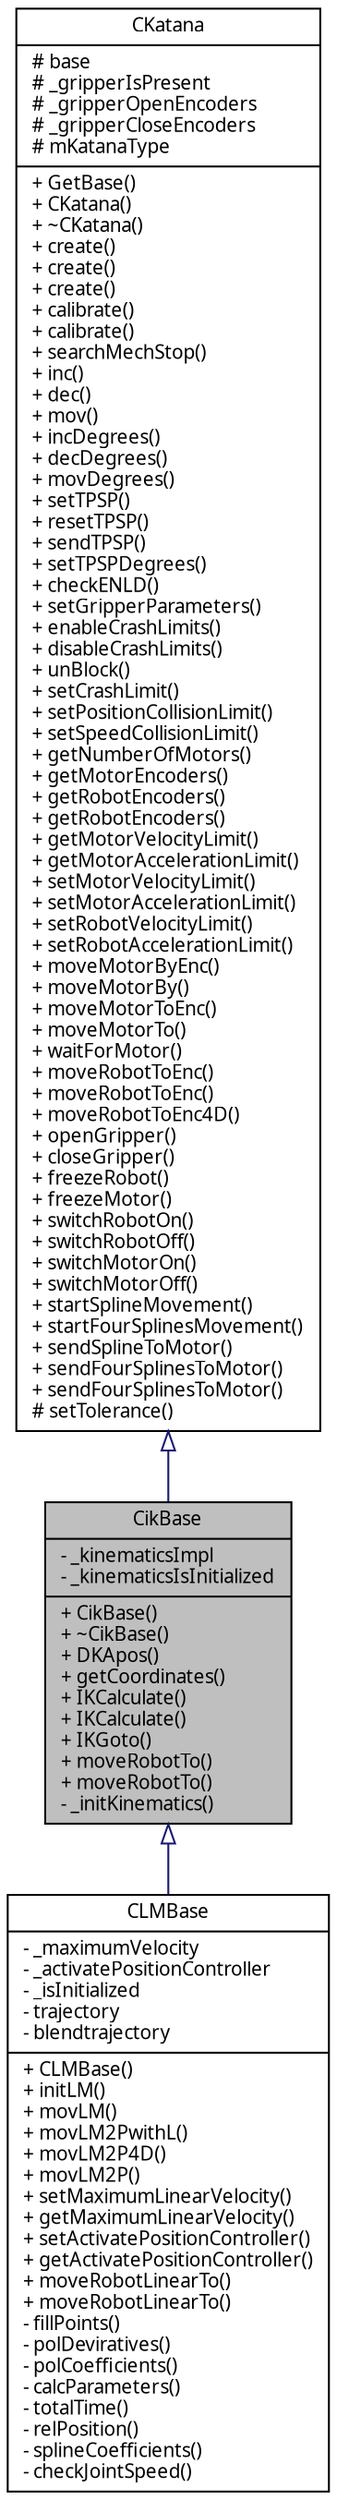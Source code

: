 digraph G
{
  edge [fontname="FreeSans.ttf",fontsize=10,labelfontname="FreeSans.ttf",labelfontsize=10];
  node [fontname="FreeSans.ttf",fontsize=10,shape=record];
  Node1 [label="{CikBase\n|- _kinematicsImpl\l- _kinematicsIsInitialized\l|+ CikBase()\l+ ~CikBase()\l+ DKApos()\l+ getCoordinates()\l+ IKCalculate()\l+ IKCalculate()\l+ IKGoto()\l+ moveRobotTo()\l+ moveRobotTo()\l- _initKinematics()\l}",height=0.2,width=0.4,color="black", fillcolor="grey75", style="filled" fontcolor="black"];
  Node2 -> Node1 [dir=back,color="midnightblue",fontsize=10,style="solid",arrowtail="empty",fontname="FreeSans.ttf"];
  Node2 [label="{CKatana\n|# base\l# _gripperIsPresent\l# _gripperOpenEncoders\l# _gripperCloseEncoders\l# mKatanaType\l|+ GetBase()\l+ CKatana()\l+ ~CKatana()\l+ create()\l+ create()\l+ create()\l+ calibrate()\l+ calibrate()\l+ searchMechStop()\l+ inc()\l+ dec()\l+ mov()\l+ incDegrees()\l+ decDegrees()\l+ movDegrees()\l+ setTPSP()\l+ resetTPSP()\l+ sendTPSP()\l+ setTPSPDegrees()\l+ checkENLD()\l+ setGripperParameters()\l+ enableCrashLimits()\l+ disableCrashLimits()\l+ unBlock()\l+ setCrashLimit()\l+ setPositionCollisionLimit()\l+ setSpeedCollisionLimit()\l+ getNumberOfMotors()\l+ getMotorEncoders()\l+ getRobotEncoders()\l+ getRobotEncoders()\l+ getMotorVelocityLimit()\l+ getMotorAccelerationLimit()\l+ setMotorVelocityLimit()\l+ setMotorAccelerationLimit()\l+ setRobotVelocityLimit()\l+ setRobotAccelerationLimit()\l+ moveMotorByEnc()\l+ moveMotorBy()\l+ moveMotorToEnc()\l+ moveMotorTo()\l+ waitForMotor()\l+ moveRobotToEnc()\l+ moveRobotToEnc()\l+ moveRobotToEnc4D()\l+ openGripper()\l+ closeGripper()\l+ freezeRobot()\l+ freezeMotor()\l+ switchRobotOn()\l+ switchRobotOff()\l+ switchMotorOn()\l+ switchMotorOff()\l+ startSplineMovement()\l+ startFourSplinesMovement()\l+ sendSplineToMotor()\l+ sendFourSplinesToMotor()\l+ sendFourSplinesToMotor()\l# setTolerance()\l}",height=0.2,width=0.4,color="black", fillcolor="white", style="filled",URL="$classCKatana.html",tooltip="Extended Katana class with additional functions."];
  Node1 -> Node3 [dir=back,color="midnightblue",fontsize=10,style="solid",arrowtail="empty",fontname="FreeSans.ttf"];
  Node3 [label="{CLMBase\n|- _maximumVelocity\l- _activatePositionController\l- _isInitialized\l- trajectory\l- blendtrajectory\l|+ CLMBase()\l+ initLM()\l+ movLM()\l+ movLM2PwithL()\l+ movLM2P4D()\l+ movLM2P()\l+ setMaximumLinearVelocity()\l+ getMaximumLinearVelocity()\l+ setActivatePositionController()\l+ getActivatePositionController()\l+ moveRobotLinearTo()\l+ moveRobotLinearTo()\l- fillPoints()\l- polDeviratives()\l- polCoefficients()\l- calcParameters()\l- totalTime()\l- relPosition()\l- splineCoefficients()\l- checkJointSpeed()\l}",height=0.2,width=0.4,color="black", fillcolor="white", style="filled",URL="$classCLMBase.html"];
}
